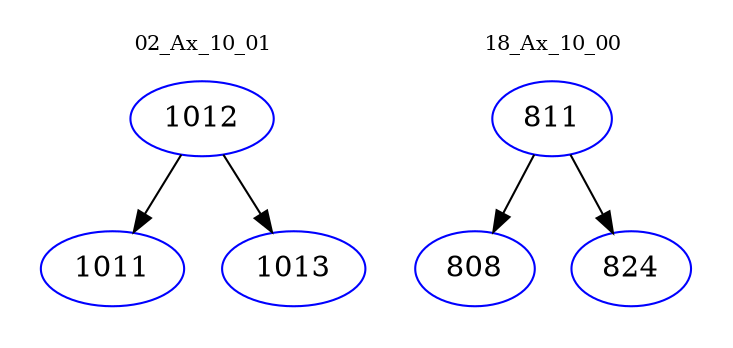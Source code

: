 digraph{
subgraph cluster_0 {
color = white
label = "02_Ax_10_01";
fontsize=10;
T0_1012 [label="1012", color="blue"]
T0_1012 -> T0_1011 [color="black"]
T0_1011 [label="1011", color="blue"]
T0_1012 -> T0_1013 [color="black"]
T0_1013 [label="1013", color="blue"]
}
subgraph cluster_1 {
color = white
label = "18_Ax_10_00";
fontsize=10;
T1_811 [label="811", color="blue"]
T1_811 -> T1_808 [color="black"]
T1_808 [label="808", color="blue"]
T1_811 -> T1_824 [color="black"]
T1_824 [label="824", color="blue"]
}
}
